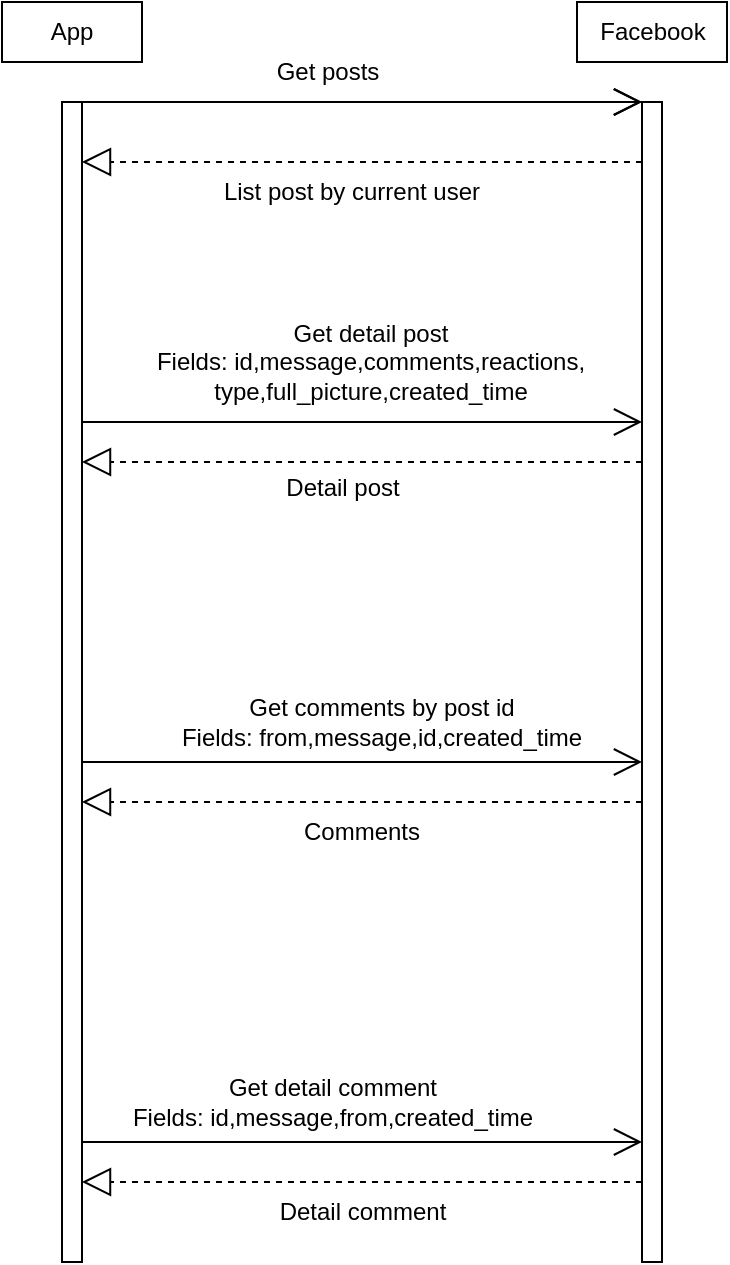 <mxfile version="21.6.8" type="github">
  <diagram name="Page-1" id="U4UBDNRAVtoqkKmB2t2i">
    <mxGraphModel dx="1382" dy="798" grid="1" gridSize="10" guides="1" tooltips="1" connect="1" arrows="1" fold="1" page="1" pageScale="1" pageWidth="827" pageHeight="1169" math="0" shadow="0">
      <root>
        <mxCell id="0" />
        <mxCell id="1" parent="0" />
        <mxCell id="HzKWt3v1qoBmAx57mhfK-1" value="" style="html=1;points=[];perimeter=orthogonalPerimeter;outlineConnect=0;targetShapes=umlLifeline;portConstraint=eastwest;newEdgeStyle={&quot;edgeStyle&quot;:&quot;elbowEdgeStyle&quot;,&quot;elbow&quot;:&quot;vertical&quot;,&quot;curved&quot;:0,&quot;rounded&quot;:0};" vertex="1" parent="1">
          <mxGeometry x="250" y="100" width="10" height="580" as="geometry" />
        </mxCell>
        <mxCell id="HzKWt3v1qoBmAx57mhfK-2" value="" style="html=1;points=[];perimeter=orthogonalPerimeter;outlineConnect=0;targetShapes=umlLifeline;portConstraint=eastwest;newEdgeStyle={&quot;edgeStyle&quot;:&quot;elbowEdgeStyle&quot;,&quot;elbow&quot;:&quot;vertical&quot;,&quot;curved&quot;:0,&quot;rounded&quot;:0};" vertex="1" parent="1">
          <mxGeometry x="540" y="100" width="10" height="580" as="geometry" />
        </mxCell>
        <mxCell id="HzKWt3v1qoBmAx57mhfK-3" value="" style="endArrow=open;endFill=1;endSize=12;html=1;rounded=0;" edge="1" parent="1" target="HzKWt3v1qoBmAx57mhfK-2">
          <mxGeometry width="160" relative="1" as="geometry">
            <mxPoint x="260" y="100" as="sourcePoint" />
            <mxPoint x="420" y="100" as="targetPoint" />
          </mxGeometry>
        </mxCell>
        <mxCell id="HzKWt3v1qoBmAx57mhfK-4" value="App" style="html=1;whiteSpace=wrap;" vertex="1" parent="1">
          <mxGeometry x="220" y="50" width="70" height="30" as="geometry" />
        </mxCell>
        <mxCell id="HzKWt3v1qoBmAx57mhfK-5" value="Facebook" style="html=1;whiteSpace=wrap;" vertex="1" parent="1">
          <mxGeometry x="507.5" y="50" width="75" height="30" as="geometry" />
        </mxCell>
        <mxCell id="HzKWt3v1qoBmAx57mhfK-7" value="Get posts" style="text;html=1;strokeColor=none;fillColor=none;align=center;verticalAlign=middle;whiteSpace=wrap;rounded=0;" vertex="1" parent="1">
          <mxGeometry x="340" y="70" width="86" height="30" as="geometry" />
        </mxCell>
        <mxCell id="HzKWt3v1qoBmAx57mhfK-8" value="" style="endArrow=block;dashed=1;endFill=0;endSize=12;html=1;rounded=0;" edge="1" parent="1">
          <mxGeometry width="160" relative="1" as="geometry">
            <mxPoint x="540" y="130" as="sourcePoint" />
            <mxPoint x="260" y="130" as="targetPoint" />
          </mxGeometry>
        </mxCell>
        <mxCell id="HzKWt3v1qoBmAx57mhfK-9" value="List post by current user" style="text;html=1;strokeColor=none;fillColor=none;align=center;verticalAlign=middle;whiteSpace=wrap;rounded=0;" vertex="1" parent="1">
          <mxGeometry x="320" y="130" width="150" height="30" as="geometry" />
        </mxCell>
        <mxCell id="HzKWt3v1qoBmAx57mhfK-11" value="" style="endArrow=open;endFill=1;endSize=12;html=1;rounded=0;" edge="1" parent="1">
          <mxGeometry width="160" relative="1" as="geometry">
            <mxPoint x="260" y="100" as="sourcePoint" />
            <mxPoint x="540" y="100" as="targetPoint" />
          </mxGeometry>
        </mxCell>
        <mxCell id="HzKWt3v1qoBmAx57mhfK-12" value="" style="endArrow=open;endFill=1;endSize=12;html=1;rounded=0;" edge="1" parent="1">
          <mxGeometry width="160" relative="1" as="geometry">
            <mxPoint x="260" y="430" as="sourcePoint" />
            <mxPoint x="540" y="430" as="targetPoint" />
          </mxGeometry>
        </mxCell>
        <mxCell id="HzKWt3v1qoBmAx57mhfK-13" value="" style="endArrow=block;dashed=1;endFill=0;endSize=12;html=1;rounded=0;" edge="1" parent="1">
          <mxGeometry width="160" relative="1" as="geometry">
            <mxPoint x="540" y="450" as="sourcePoint" />
            <mxPoint x="260" y="450" as="targetPoint" />
          </mxGeometry>
        </mxCell>
        <mxCell id="HzKWt3v1qoBmAx57mhfK-14" value="Get comments by post id&lt;br&gt;Fields:&amp;nbsp;from,message,id,created_time" style="text;html=1;strokeColor=none;fillColor=none;align=center;verticalAlign=middle;whiteSpace=wrap;rounded=0;" vertex="1" parent="1">
          <mxGeometry x="305" y="390" width="210" height="40" as="geometry" />
        </mxCell>
        <mxCell id="HzKWt3v1qoBmAx57mhfK-15" value="Comments" style="text;html=1;strokeColor=none;fillColor=none;align=center;verticalAlign=middle;whiteSpace=wrap;rounded=0;" vertex="1" parent="1">
          <mxGeometry x="320" y="450" width="160" height="30" as="geometry" />
        </mxCell>
        <mxCell id="HzKWt3v1qoBmAx57mhfK-16" value="" style="endArrow=open;endFill=1;endSize=12;html=1;rounded=0;" edge="1" parent="1">
          <mxGeometry width="160" relative="1" as="geometry">
            <mxPoint x="260" y="260" as="sourcePoint" />
            <mxPoint x="540" y="260" as="targetPoint" />
          </mxGeometry>
        </mxCell>
        <mxCell id="HzKWt3v1qoBmAx57mhfK-17" value="Get detail post&lt;br&gt;Fields:&amp;nbsp;id,message,comments,reactions,&lt;br&gt;type,full_picture,created_time" style="text;html=1;strokeColor=none;fillColor=none;align=center;verticalAlign=middle;whiteSpace=wrap;rounded=0;" vertex="1" parent="1">
          <mxGeometry x="267.5" y="210" width="272.5" height="40" as="geometry" />
        </mxCell>
        <mxCell id="HzKWt3v1qoBmAx57mhfK-18" value="" style="endArrow=block;dashed=1;endFill=0;endSize=12;html=1;rounded=0;" edge="1" parent="1">
          <mxGeometry width="160" relative="1" as="geometry">
            <mxPoint x="540" y="280" as="sourcePoint" />
            <mxPoint x="260" y="280" as="targetPoint" />
          </mxGeometry>
        </mxCell>
        <mxCell id="HzKWt3v1qoBmAx57mhfK-20" value="Detail post" style="text;html=1;align=center;verticalAlign=middle;resizable=0;points=[];autosize=1;strokeColor=none;fillColor=none;" vertex="1" parent="1">
          <mxGeometry x="350" y="278" width="80" height="30" as="geometry" />
        </mxCell>
        <mxCell id="HzKWt3v1qoBmAx57mhfK-22" value="" style="endArrow=open;endFill=1;endSize=12;html=1;rounded=0;" edge="1" parent="1">
          <mxGeometry width="160" relative="1" as="geometry">
            <mxPoint x="260" y="620" as="sourcePoint" />
            <mxPoint x="540" y="620" as="targetPoint" />
          </mxGeometry>
        </mxCell>
        <mxCell id="HzKWt3v1qoBmAx57mhfK-23" value="" style="endArrow=block;dashed=1;endFill=0;endSize=12;html=1;rounded=0;" edge="1" parent="1">
          <mxGeometry width="160" relative="1" as="geometry">
            <mxPoint x="540" y="640" as="sourcePoint" />
            <mxPoint x="260" y="640" as="targetPoint" />
          </mxGeometry>
        </mxCell>
        <mxCell id="HzKWt3v1qoBmAx57mhfK-24" value="Get detail comment&lt;br&gt;Fields:&amp;nbsp;id,message,from,created_time" style="text;html=1;align=center;verticalAlign=middle;resizable=0;points=[];autosize=1;strokeColor=none;fillColor=none;" vertex="1" parent="1">
          <mxGeometry x="275" y="580" width="220" height="40" as="geometry" />
        </mxCell>
        <mxCell id="HzKWt3v1qoBmAx57mhfK-25" value="Detail comment" style="text;html=1;align=center;verticalAlign=middle;resizable=0;points=[];autosize=1;strokeColor=none;fillColor=none;" vertex="1" parent="1">
          <mxGeometry x="345" y="640" width="110" height="30" as="geometry" />
        </mxCell>
      </root>
    </mxGraphModel>
  </diagram>
</mxfile>
